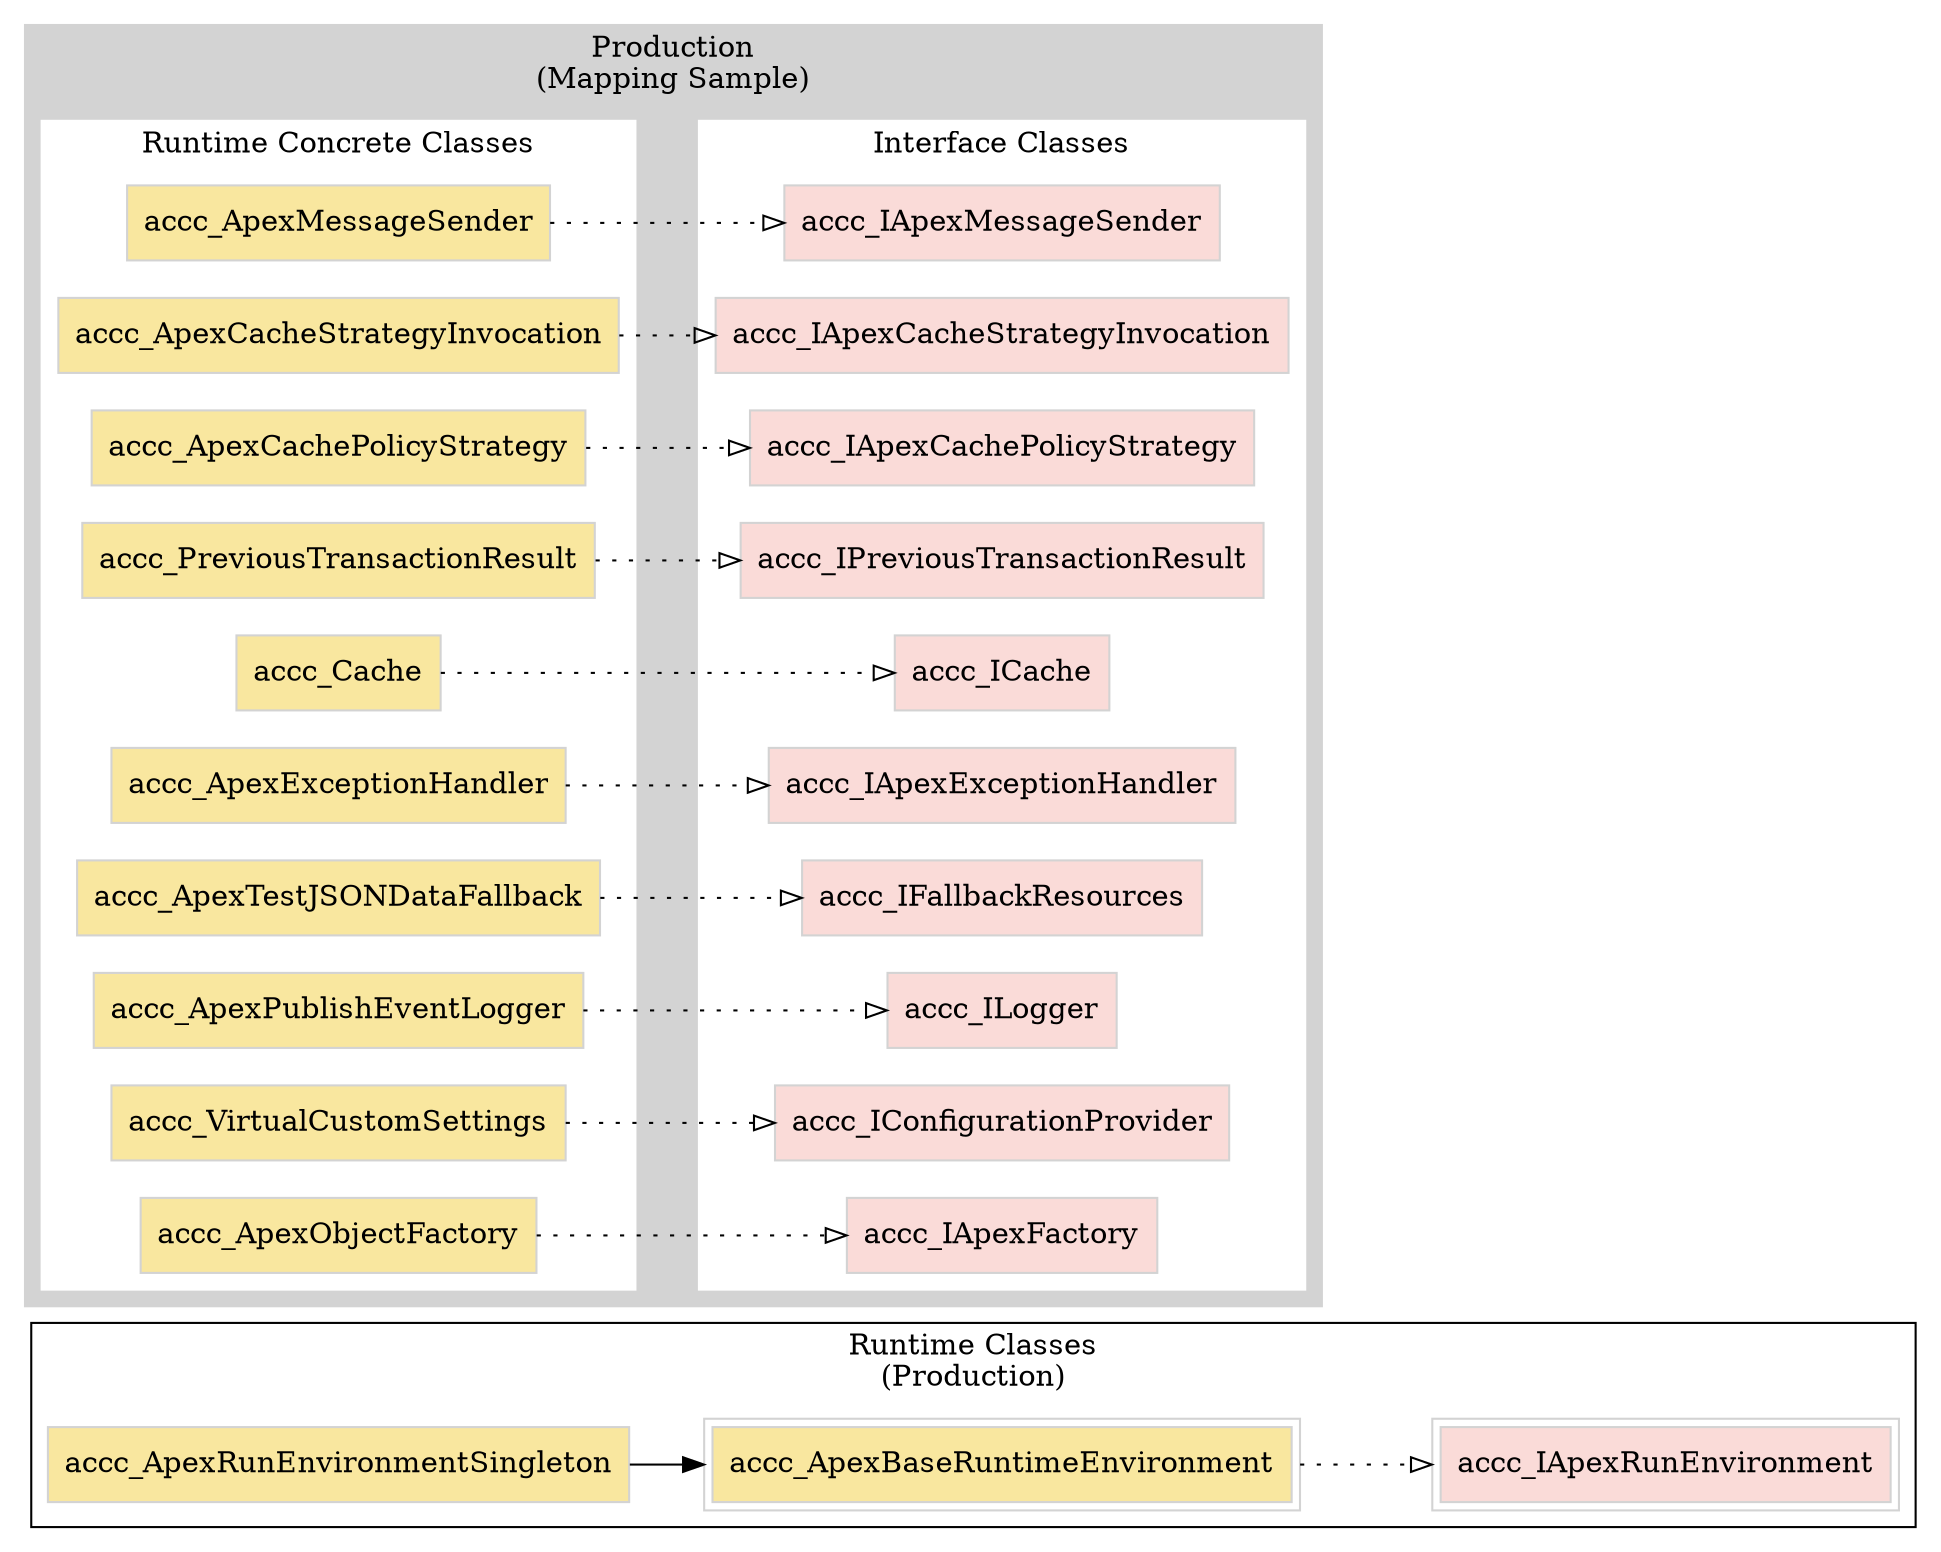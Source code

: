 digraph G {
	 rankdir=LR;rotate=45;
	 ranksep=equally;
	 
	 accc_IApexRunEnvironment [shape=box,style=filled,color="lightgray",fillcolor="#FADBD8",peripheries=2]; 
	 accc_IConfigurationProvider [shape=box,style=filled,color="lightgray",fillcolor="#FADBD8" ];
	 accc_ILogger [shape=box,style=filled,color="lightgray",fillcolor="#FADBD8"];
	 accc_IFallbackResources [shape=box,style=filled,color="lightgray",fillcolor="#FADBD8"];
	 accc_IApexExceptionHandler [shape=box,style=filled,color="lightgray",fillcolor="#FADBD8"];
	 accc_ICache [shape=box,style=filled,color="lightgray",fillcolor="#FADBD8"];
	 accc_IPreviousTransactionResult [shape=box,style=filled,color="lightgray",fillcolor="#FADBD8"];
	 accc_IApexCachePolicyStrategy [shape=box,style=filled,color="lightgray",fillcolor="#FADBD8"];
	 accc_IApexCacheStrategyInvocation [shape=box,style=filled,color="lightgray",fillcolor="#FADBD8"];
	 accc_IApexMessageSender [shape=box,style=filled,color="lightgray",fillcolor="#FADBD8"];
	 accc_IApexFactory [shape=box,style=filled,color="lightgray",fillcolor="#FADBD8"];
	 
	 accc_ApexBaseRuntimeEnvironment [shape=box,style=filled,color="lightgray",fillcolor="#F9E79F",peripheries=2]; 
	 accc_VirtualCustomSettings [shape=box,style=filled,color="lightgray",fillcolor="#F9E79F" ];
	 accc_ApexPublishEventLogger [shape=box,style=filled,color="lightgray",fillcolor="#F9E79F"];
	 accc_ApexTestJSONDataFallback [shape=box,style=filled,color="lightgray",fillcolor="#F9E79F"];
	 accc_ApexExceptionHandler [shape=box,style=filled,color="lightgray",fillcolor="#F9E79F"];
	 accc_Cache [shape=box,style=filled,color="lightgray",fillcolor="#F9E79F"];
	 accc_PreviousTransactionResult [shape=box,style=filled,color="lightgray",fillcolor="#F9E79F"];
	 accc_ApexCachePolicyStrategy [shape=box,style=filled,color="lightgray",fillcolor="#F9E79F"];
	 accc_ApexCacheStrategyInvocation [shape=box,style=filled,color="lightgray",fillcolor="#F9E79F"];
	 accc_ApexMessageSender [shape=box,style=filled,color="lightgray",fillcolor="#F9E79F"];
	 accc_ApexObjectFactory [shape=box,style=filled,color="lightgray",fillcolor="#F9E79F"];
	 accc_ApexRunEnvironmentSingleton  [shape=box,style=filled,color="lightgray",fillcolor="#F9E79F"];
	 
	 subgraph  clusterProduction {
		 subgraph clusterInterface {
			rankdir=BT; 
			{rank=same;accc_IApexFactory  accc_IConfigurationProvider accc_ILogger accc_IFallbackResources  accc_IApexExceptionHandler accc_ICache accc_IPreviousTransactionResult  accc_IApexCachePolicyStrategy accc_IApexCacheStrategyInvocation  accc_IApexMessageSender}

			accc_IApexFactory -> accc_IConfigurationProvider->accc_ILogger->accc_IFallbackResources-> accc_IApexExceptionHandler->accc_ICache->accc_IPreviousTransactionResult-> accc_IApexCachePolicyStrategy->accc_IApexCacheStrategyInvocation-> accc_IApexMessageSender [style=invis];
			label = "Interface Classes";
			style=filled;
			color=white;
		}
		subgraph  clusterConcrete {
			{rank = same; accc_VirtualCustomSettings accc_ApexPublishEventLogger accc_ApexTestJSONDataFallback accc_ApexExceptionHandler accc_Cache  accc_PreviousTransactionResult  accc_ApexCachePolicyStrategy accc_ApexCacheStrategyInvocation accc_ApexMessageSender  accc_ApexObjectFactory}
			rankdir=BT;
			accc_ApexObjectFactory -> accc_VirtualCustomSettings -> accc_ApexPublishEventLogger -> accc_ApexTestJSONDataFallback -> accc_ApexExceptionHandler ->accc_Cache ->  accc_PreviousTransactionResult-> accc_ApexCachePolicyStrategy ->  accc_ApexCacheStrategyInvocation ->  accc_ApexMessageSender [style=invis];
			label = "Runtime Concrete Classes";
			style=filled;
			color=white;
		 }
		 
		 edge [arrowhead = "empty",style="dotted"];
		 accc_ApexObjectFactory-> accc_IApexFactory ;
		 accc_VirtualCustomSettings->accc_IConfigurationProvider;
		 accc_ApexPublishEventLogger->accc_ILogger;
		 accc_ApexTestJSONDataFallback->accc_IFallbackResources;
		 accc_ApexExceptionHandler->accc_IApexExceptionHandler;
		 accc_Cache->accc_ICache;
		 accc_PreviousTransactionResult->accc_IPreviousTransactionResult;
		 accc_ApexCachePolicyStrategy->accc_IApexCachePolicyStrategy;
		 accc_ApexCacheStrategyInvocation->accc_IApexCacheStrategyInvocation;
		 accc_ApexMessageSender->accc_IApexMessageSender ;
		 
		 label = "Production\n(Mapping Sample)";

		 style=filled;
		 color="lightgray";
	 }
	 subgraph clusterMain {
		
	    accc_ApexRunEnvironmentSingleton->accc_ApexBaseRuntimeEnvironment [arrowhead=normal,style=filled];
		edge [arrowhead = "empty",style="dotted"];
		accc_ApexBaseRuntimeEnvironment-> accc_IApexRunEnvironment;
		label = "Runtime Classes\n(Production)";
	}
}
